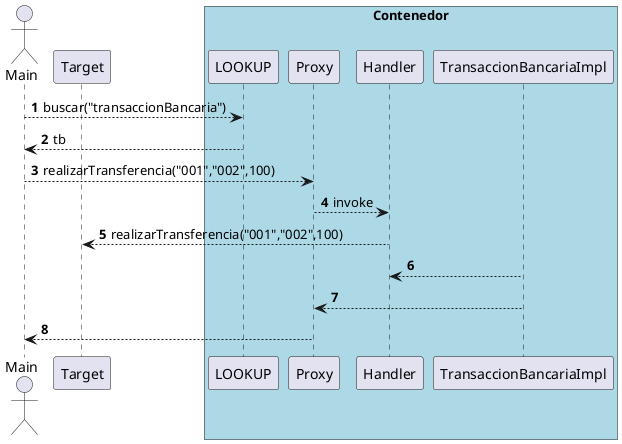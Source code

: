 @startuml
'https://plantuml.com/sequence-diagram

autonumber
actor Main
Main--> LOOKUP: buscar("transaccionBancaria")
Main<-- LOOKUP: tb

Main-->  Proxy: realizarTransferencia("001","002",100)
Proxy-->Handler:invoke
Handler--> Target:realizarTransferencia("001","002",100)
Handler<--TransaccionBancariaImpl
Proxy<--TransaccionBancariaImpl
Main<--Proxy


box "Contenedor" #LightBlue
participant LOOKUP
participant Proxy
participant Handler
participant TransaccionBancariaImpl


@enduml